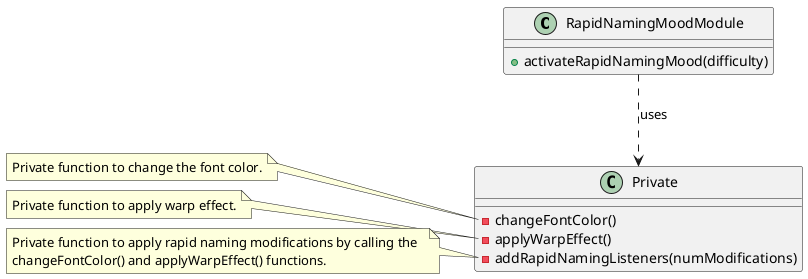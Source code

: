 @startuml
!define RECTANGLE class

RECTANGLE RapidNamingMoodModule {
    + activateRapidNamingMood(difficulty)
}

class Private {
    - changeFontColor()
    - applyWarpEffect()
    - addRapidNamingListeners(numModifications)
}
note left of Private::changeFontColor
Private function to change the font color.
end note

note left of Private::applyWarpEffect
Private function to apply warp effect.
end note

note left of Private::addRapidNamingListeners
Private function to apply rapid naming modifications by calling the  
changeFontColor() and applyWarpEffect() functions.
end note

RapidNamingMoodModule ..> Private : uses
@enduml
